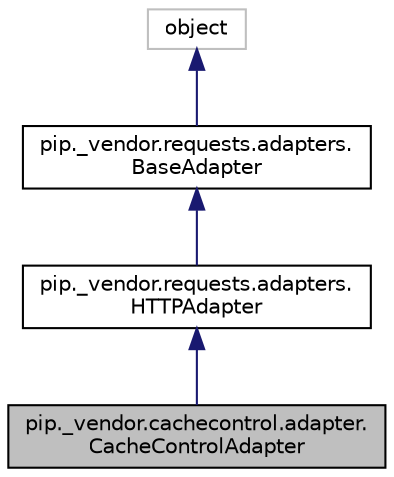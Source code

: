 digraph "pip._vendor.cachecontrol.adapter.CacheControlAdapter"
{
  edge [fontname="Helvetica",fontsize="10",labelfontname="Helvetica",labelfontsize="10"];
  node [fontname="Helvetica",fontsize="10",shape=record];
  Node4 [label="pip._vendor.cachecontrol.adapter.\lCacheControlAdapter",height=0.2,width=0.4,color="black", fillcolor="grey75", style="filled", fontcolor="black"];
  Node5 -> Node4 [dir="back",color="midnightblue",fontsize="10",style="solid",fontname="Helvetica"];
  Node5 [label="pip._vendor.requests.adapters.\lHTTPAdapter",height=0.2,width=0.4,color="black", fillcolor="white", style="filled",URL="$classpip_1_1__vendor_1_1requests_1_1adapters_1_1_h_t_t_p_adapter.html"];
  Node6 -> Node5 [dir="back",color="midnightblue",fontsize="10",style="solid",fontname="Helvetica"];
  Node6 [label="pip._vendor.requests.adapters.\lBaseAdapter",height=0.2,width=0.4,color="black", fillcolor="white", style="filled",URL="$classpip_1_1__vendor_1_1requests_1_1adapters_1_1_base_adapter.html"];
  Node7 -> Node6 [dir="back",color="midnightblue",fontsize="10",style="solid",fontname="Helvetica"];
  Node7 [label="object",height=0.2,width=0.4,color="grey75", fillcolor="white", style="filled"];
}
